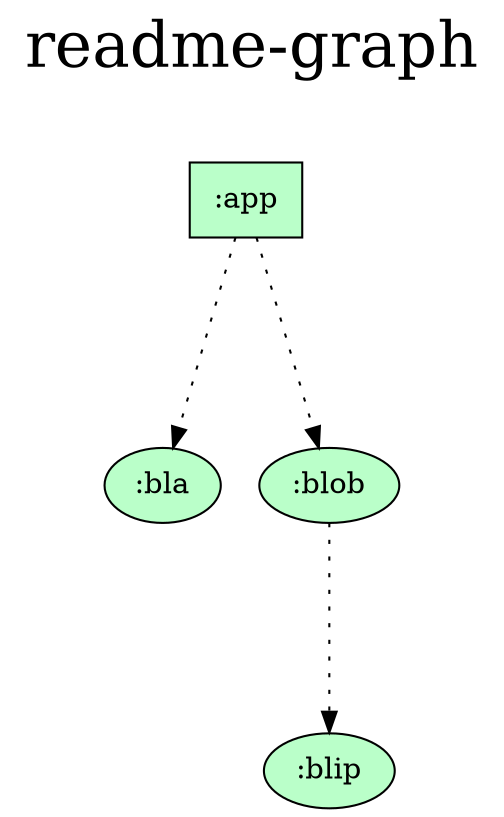 digraph {
  graph [label="readme-graph\n ",labelloc=t,fontsize=30,ranksep=1.4];
  node [style=filled, fillcolor="#bbbbbb"];
  rankdir=TB;

  # Projects

  ":app" [shape=box, fillcolor="#baffc9"];
  ":bla" [fillcolor="#baffc9"];
  ":blip" [fillcolor="#baffc9"];
  ":blob" [fillcolor="#baffc9"];

  {rank = same; ":app";}

  # Dependencies

  ":app" -> ":blob" [style=dotted]
  ":app" -> ":bla" [style=dotted]
  ":blob" -> ":blip" [style=dotted]
}
